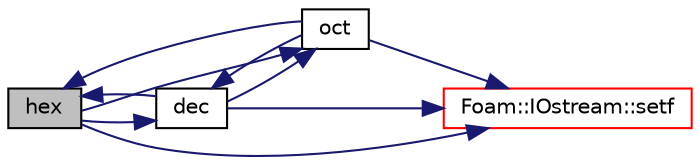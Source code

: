 digraph "hex"
{
  bgcolor="transparent";
  edge [fontname="Helvetica",fontsize="10",labelfontname="Helvetica",labelfontsize="10"];
  node [fontname="Helvetica",fontsize="10",shape=record];
  rankdir="LR";
  Node1 [label="hex",height=0.2,width=0.4,color="black", fillcolor="grey75", style="filled", fontcolor="black"];
  Node1 -> Node2 [color="midnightblue",fontsize="10",style="solid",fontname="Helvetica"];
  Node2 [label="dec",height=0.2,width=0.4,color="black",URL="$a10909.html#a47ca7adb297045b87b8c1f4cc2bcbb0d"];
  Node2 -> Node1 [color="midnightblue",fontsize="10",style="solid",fontname="Helvetica"];
  Node2 -> Node3 [color="midnightblue",fontsize="10",style="solid",fontname="Helvetica"];
  Node3 [label="oct",height=0.2,width=0.4,color="black",URL="$a10909.html#aef540d5f46887a996e357801f6faa1d0"];
  Node3 -> Node4 [color="midnightblue",fontsize="10",style="solid",fontname="Helvetica"];
  Node4 [label="Foam::IOstream::setf",height=0.2,width=0.4,color="red",URL="$a01209.html#a7496d7abe05bdd8cffe2be14798ac34f",tooltip="Set flags of stream. "];
  Node3 -> Node2 [color="midnightblue",fontsize="10",style="solid",fontname="Helvetica"];
  Node3 -> Node1 [color="midnightblue",fontsize="10",style="solid",fontname="Helvetica"];
  Node2 -> Node4 [color="midnightblue",fontsize="10",style="solid",fontname="Helvetica"];
  Node1 -> Node3 [color="midnightblue",fontsize="10",style="solid",fontname="Helvetica"];
  Node1 -> Node4 [color="midnightblue",fontsize="10",style="solid",fontname="Helvetica"];
}
